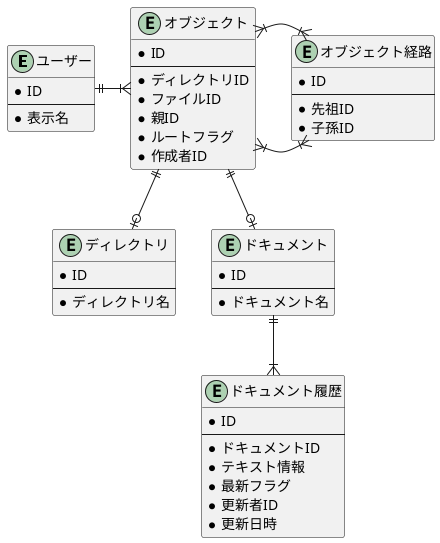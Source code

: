@startuml

entity "ユーザー" {
    *ID
    --
    *表示名
}

entity "オブジェクト" {
    *ID
    --
    *ディレクトリID
    *ファイルID
    *親ID
    *ルートフラグ
    *作成者ID
}

entity "ディレクトリ" {
    *ID
    --
    *ディレクトリ名
}

entity "ドキュメント" {
    *ID
    --
    *ドキュメント名
}

entity "ドキュメント履歴" {
    *ID
    --
    *ドキュメントID
    *テキスト情報
    *最新フラグ
    *更新者ID
    *更新日時
}

entity "オブジェクト経路" {
    *ID
    --
    *先祖ID
    *子孫ID
}

ユーザー ||-r-|{ オブジェクト
オブジェクト ||-d-o| ドキュメント
オブジェクト ||-d-o| ディレクトリ
オブジェクト }|-r-|{ オブジェクト経路
オブジェクト }|-r-|{ オブジェクト経路
ドキュメント ||-d-|{ ドキュメント履歴

@enduml